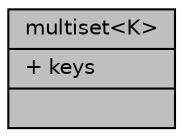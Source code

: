 digraph "multiset&lt;K&gt;"
{
 // INTERACTIVE_SVG=YES
  bgcolor="transparent";
  edge [fontname="Helvetica",fontsize="10",labelfontname="Helvetica",labelfontsize="10"];
  node [fontname="Helvetica",fontsize="10",shape=record];
  Node1 [label="{multiset\<K\>\n|+ keys\l|}",height=0.2,width=0.4,color="black", fillcolor="grey75", style="filled", fontcolor="black"];
}
